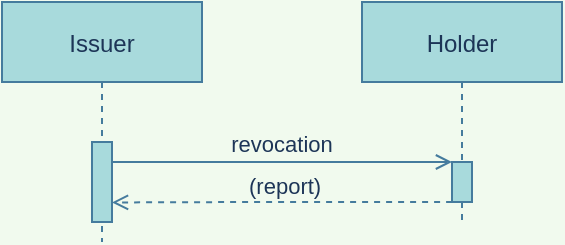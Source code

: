<mxfile version="14.6.2" type="device"><diagram id="kgpKYQtTHZ0yAKxKKP6v" name="Page-1"><mxGraphModel dx="474" dy="294" grid="1" gridSize="5" guides="1" tooltips="1" connect="1" arrows="1" fold="1" page="1" pageScale="1" pageWidth="850" pageHeight="1100" background="#F1FAEE" math="0" shadow="0"><root><mxCell id="0"/><mxCell id="1" parent="0"/><mxCell id="3nuBFxr9cyL0pnOWT2aG-1" value="Issuer" style="shape=umlLifeline;perimeter=lifelinePerimeter;container=1;collapsible=0;recursiveResize=0;rounded=0;shadow=0;strokeWidth=1;fillColor=#A8DADC;strokeColor=#457B9D;fontColor=#1D3557;" parent="1" vertex="1"><mxGeometry x="120" y="80" width="100" height="120" as="geometry"/></mxCell><mxCell id="3nuBFxr9cyL0pnOWT2aG-2" value="" style="points=[];perimeter=orthogonalPerimeter;rounded=0;shadow=0;strokeWidth=1;fillColor=#A8DADC;strokeColor=#457B9D;fontColor=#1D3557;" parent="3nuBFxr9cyL0pnOWT2aG-1" vertex="1"><mxGeometry x="45" y="70" width="10" height="40" as="geometry"/></mxCell><mxCell id="3nuBFxr9cyL0pnOWT2aG-5" value="Holder" style="shape=umlLifeline;perimeter=lifelinePerimeter;container=1;collapsible=0;recursiveResize=0;rounded=0;shadow=0;strokeWidth=1;fillColor=#A8DADC;strokeColor=#457B9D;fontColor=#1D3557;" parent="1" vertex="1"><mxGeometry x="300" y="80" width="100" height="110" as="geometry"/></mxCell><mxCell id="3nuBFxr9cyL0pnOWT2aG-6" value="" style="points=[];perimeter=orthogonalPerimeter;rounded=0;shadow=0;strokeWidth=1;fillColor=#A8DADC;strokeColor=#457B9D;fontColor=#1D3557;" parent="3nuBFxr9cyL0pnOWT2aG-5" vertex="1"><mxGeometry x="45" y="80" width="10" height="20" as="geometry"/></mxCell><mxCell id="3nuBFxr9cyL0pnOWT2aG-8" value="revocation" style="verticalAlign=bottom;endArrow=open;entryX=0;entryY=0;shadow=0;strokeWidth=1;endFill=0;labelBackgroundColor=#F1FAEE;strokeColor=#457B9D;fontColor=#1D3557;" parent="1" source="3nuBFxr9cyL0pnOWT2aG-2" target="3nuBFxr9cyL0pnOWT2aG-6" edge="1"><mxGeometry relative="1" as="geometry"><mxPoint x="275" y="160" as="sourcePoint"/></mxGeometry></mxCell><mxCell id="BOD9e-LeKjFQA9Wi_5ZP-2" value="(report)" style="verticalAlign=bottom;endArrow=open;shadow=0;strokeWidth=1;endFill=0;dashed=1;exitX=0.002;exitY=0.999;exitDx=0;exitDy=0;exitPerimeter=0;entryX=0.997;entryY=1.003;entryDx=0;entryDy=0;entryPerimeter=0;labelBackgroundColor=#F1FAEE;strokeColor=#457B9D;fontColor=#1D3557;" parent="1" edge="1"><mxGeometry x="-0.019" y="1" relative="1" as="geometry"><mxPoint x="345.05" y="180" as="sourcePoint"/><mxPoint x="175.0" y="180.23" as="targetPoint"/><Array as="points"><mxPoint x="230.03" y="180.05"/></Array><mxPoint as="offset"/></mxGeometry></mxCell></root></mxGraphModel></diagram></mxfile>